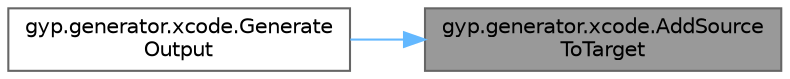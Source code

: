 digraph "gyp.generator.xcode.AddSourceToTarget"
{
 // LATEX_PDF_SIZE
  bgcolor="transparent";
  edge [fontname=Helvetica,fontsize=10,labelfontname=Helvetica,labelfontsize=10];
  node [fontname=Helvetica,fontsize=10,shape=box,height=0.2,width=0.4];
  rankdir="RL";
  Node1 [id="Node000001",label="gyp.generator.xcode.AddSource\lToTarget",height=0.2,width=0.4,color="gray40", fillcolor="grey60", style="filled", fontcolor="black",tooltip=" "];
  Node1 -> Node2 [id="edge3_Node000001_Node000002",dir="back",color="steelblue1",style="solid",tooltip=" "];
  Node2 [id="Node000002",label="gyp.generator.xcode.Generate\lOutput",height=0.2,width=0.4,color="grey40", fillcolor="white", style="filled",URL="$namespacegyp_1_1generator_1_1xcode.html#aa29f4c36f8b25d5af931e3bd81b1c3ff",tooltip=" "];
}

